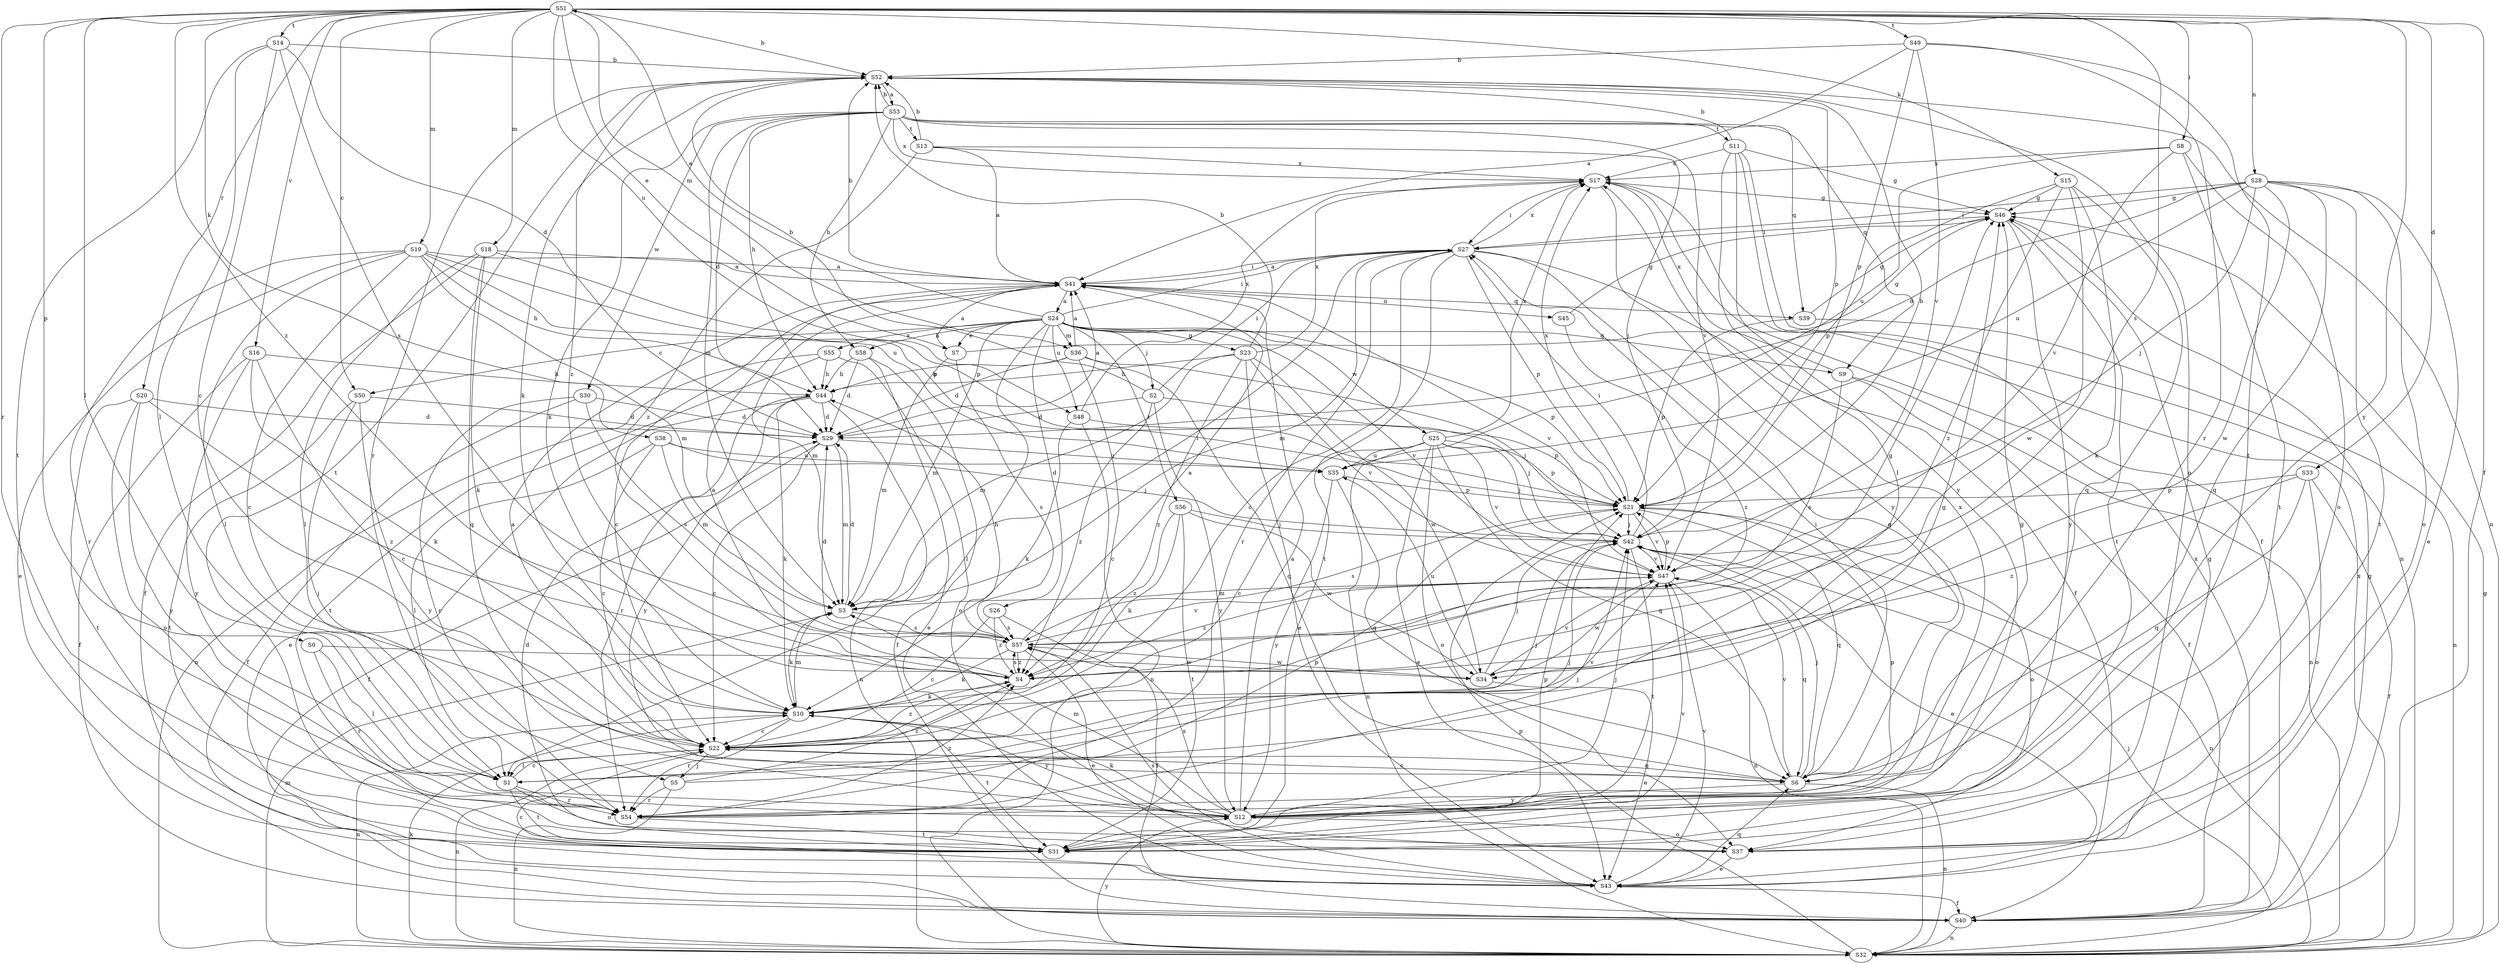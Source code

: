 strict digraph  {
S51;
S24;
S53;
S41;
S52;
S50;
S22;
S33;
S26;
S29;
S7;
S43;
S40;
S23;
S46;
S58;
S44;
S8;
S27;
S2;
S5;
S42;
S15;
S38;
S10;
S1;
S18;
S19;
S36;
S3;
S28;
S32;
S37;
S0;
S21;
S9;
S39;
S6;
S20;
S54;
S57;
S49;
S14;
S56;
S11;
S13;
S31;
S48;
S45;
S35;
S16;
S47;
S25;
S30;
S34;
S55;
S17;
S12;
S4;
S51 -> S52  [label=b];
S51 -> S50  [label=c];
S51 -> S33  [label=d];
S51 -> S7  [label=e];
S51 -> S40  [label=f];
S51 -> S8  [label=i];
S51 -> S15  [label=k];
S51 -> S38  [label=k];
S51 -> S1  [label=l];
S51 -> S18  [label=m];
S51 -> S19  [label=m];
S51 -> S36  [label=m];
S51 -> S28  [label=n];
S51 -> S0  [label=p];
S51 -> S20  [label=r];
S51 -> S54  [label=r];
S51 -> S57  [label=s];
S51 -> S49  [label=t];
S51 -> S14  [label=t];
S51 -> S48  [label=u];
S51 -> S16  [label=v];
S51 -> S12  [label=y];
S51 -> S4  [label=z];
S24 -> S51  [label=a];
S24 -> S50  [label=c];
S24 -> S26  [label=d];
S24 -> S7  [label=e];
S24 -> S23  [label=g];
S24 -> S58  [label=h];
S24 -> S27  [label=i];
S24 -> S2  [label=j];
S24 -> S1  [label=l];
S24 -> S36  [label=m];
S24 -> S3  [label=m];
S24 -> S21  [label=p];
S24 -> S9  [label=q];
S24 -> S56  [label=t];
S24 -> S48  [label=u];
S24 -> S47  [label=v];
S24 -> S25  [label=w];
S24 -> S55  [label=x];
S53 -> S52  [label=b];
S53 -> S29  [label=d];
S53 -> S58  [label=h];
S53 -> S44  [label=h];
S53 -> S10  [label=k];
S53 -> S3  [label=m];
S53 -> S9  [label=q];
S53 -> S39  [label=q];
S53 -> S11  [label=t];
S53 -> S13  [label=t];
S53 -> S47  [label=v];
S53 -> S30  [label=w];
S53 -> S17  [label=x];
S41 -> S24  [label=a];
S41 -> S52  [label=b];
S41 -> S22  [label=c];
S41 -> S27  [label=i];
S41 -> S3  [label=m];
S41 -> S39  [label=q];
S41 -> S45  [label=u];
S41 -> S47  [label=v];
S52 -> S53  [label=a];
S52 -> S10  [label=k];
S52 -> S32  [label=n];
S52 -> S37  [label=o];
S52 -> S21  [label=p];
S52 -> S54  [label=r];
S52 -> S31  [label=t];
S52 -> S4  [label=z];
S50 -> S29  [label=d];
S50 -> S5  [label=j];
S50 -> S31  [label=t];
S50 -> S12  [label=y];
S22 -> S41  [label=a];
S22 -> S5  [label=j];
S22 -> S42  [label=j];
S22 -> S1  [label=l];
S22 -> S32  [label=n];
S22 -> S6  [label=q];
S22 -> S47  [label=v];
S22 -> S4  [label=z];
S33 -> S40  [label=f];
S33 -> S37  [label=o];
S33 -> S21  [label=p];
S33 -> S6  [label=q];
S33 -> S4  [label=z];
S26 -> S22  [label=c];
S26 -> S40  [label=f];
S26 -> S57  [label=s];
S26 -> S4  [label=z];
S29 -> S41  [label=a];
S29 -> S22  [label=c];
S29 -> S40  [label=f];
S29 -> S3  [label=m];
S29 -> S35  [label=u];
S7 -> S41  [label=a];
S7 -> S46  [label=g];
S7 -> S3  [label=m];
S7 -> S57  [label=s];
S43 -> S22  [label=c];
S43 -> S40  [label=f];
S43 -> S46  [label=g];
S43 -> S6  [label=q];
S43 -> S57  [label=s];
S43 -> S47  [label=v];
S40 -> S46  [label=g];
S40 -> S32  [label=n];
S40 -> S17  [label=x];
S23 -> S52  [label=b];
S23 -> S43  [label=e];
S23 -> S44  [label=h];
S23 -> S3  [label=m];
S23 -> S47  [label=v];
S23 -> S34  [label=w];
S23 -> S17  [label=x];
S23 -> S4  [label=z];
S46 -> S27  [label=i];
S46 -> S31  [label=t];
S46 -> S12  [label=y];
S58 -> S29  [label=d];
S58 -> S43  [label=e];
S58 -> S40  [label=f];
S58 -> S44  [label=h];
S44 -> S29  [label=d];
S44 -> S43  [label=e];
S44 -> S10  [label=k];
S44 -> S32  [label=n];
S44 -> S54  [label=r];
S44 -> S12  [label=y];
S8 -> S37  [label=o];
S8 -> S31  [label=t];
S8 -> S35  [label=u];
S8 -> S47  [label=v];
S8 -> S17  [label=x];
S27 -> S41  [label=a];
S27 -> S22  [label=c];
S27 -> S40  [label=f];
S27 -> S3  [label=m];
S27 -> S21  [label=p];
S27 -> S6  [label=q];
S27 -> S54  [label=r];
S27 -> S31  [label=t];
S27 -> S17  [label=x];
S2 -> S52  [label=b];
S2 -> S29  [label=d];
S2 -> S27  [label=i];
S2 -> S42  [label=j];
S2 -> S12  [label=y];
S2 -> S4  [label=z];
S5 -> S46  [label=g];
S5 -> S32  [label=n];
S5 -> S54  [label=r];
S5 -> S4  [label=z];
S42 -> S52  [label=b];
S42 -> S43  [label=e];
S42 -> S27  [label=i];
S42 -> S32  [label=n];
S42 -> S31  [label=t];
S42 -> S47  [label=v];
S15 -> S46  [label=g];
S15 -> S10  [label=k];
S15 -> S21  [label=p];
S15 -> S6  [label=q];
S15 -> S34  [label=w];
S15 -> S4  [label=z];
S38 -> S22  [label=c];
S38 -> S42  [label=j];
S38 -> S1  [label=l];
S38 -> S3  [label=m];
S38 -> S35  [label=u];
S10 -> S22  [label=c];
S10 -> S3  [label=m];
S10 -> S32  [label=n];
S10 -> S54  [label=r];
S10 -> S31  [label=t];
S10 -> S12  [label=y];
S1 -> S22  [label=c];
S1 -> S42  [label=j];
S1 -> S37  [label=o];
S1 -> S54  [label=r];
S1 -> S31  [label=t];
S18 -> S41  [label=a];
S18 -> S40  [label=f];
S18 -> S10  [label=k];
S18 -> S1  [label=l];
S18 -> S21  [label=p];
S18 -> S6  [label=q];
S19 -> S41  [label=a];
S19 -> S22  [label=c];
S19 -> S43  [label=e];
S19 -> S44  [label=h];
S19 -> S1  [label=l];
S19 -> S3  [label=m];
S19 -> S21  [label=p];
S19 -> S54  [label=r];
S19 -> S35  [label=u];
S36 -> S41  [label=a];
S36 -> S22  [label=c];
S36 -> S29  [label=d];
S36 -> S44  [label=h];
S36 -> S42  [label=j];
S36 -> S6  [label=q];
S3 -> S29  [label=d];
S3 -> S27  [label=i];
S3 -> S10  [label=k];
S3 -> S57  [label=s];
S28 -> S29  [label=d];
S28 -> S43  [label=e];
S28 -> S46  [label=g];
S28 -> S27  [label=i];
S28 -> S42  [label=j];
S28 -> S37  [label=o];
S28 -> S6  [label=q];
S28 -> S31  [label=t];
S28 -> S35  [label=u];
S28 -> S34  [label=w];
S32 -> S46  [label=g];
S32 -> S42  [label=j];
S32 -> S10  [label=k];
S32 -> S3  [label=m];
S32 -> S21  [label=p];
S32 -> S17  [label=x];
S32 -> S12  [label=y];
S37 -> S43  [label=e];
S0 -> S1  [label=l];
S0 -> S54  [label=r];
S0 -> S34  [label=w];
S21 -> S42  [label=j];
S21 -> S37  [label=o];
S21 -> S6  [label=q];
S21 -> S57  [label=s];
S21 -> S47  [label=v];
S21 -> S17  [label=x];
S9 -> S40  [label=f];
S9 -> S32  [label=n];
S9 -> S57  [label=s];
S9 -> S17  [label=x];
S39 -> S46  [label=g];
S39 -> S32  [label=n];
S39 -> S21  [label=p];
S6 -> S22  [label=c];
S6 -> S27  [label=i];
S6 -> S42  [label=j];
S6 -> S32  [label=n];
S6 -> S47  [label=v];
S6 -> S12  [label=y];
S20 -> S29  [label=d];
S20 -> S37  [label=o];
S20 -> S31  [label=t];
S20 -> S12  [label=y];
S20 -> S4  [label=z];
S54 -> S46  [label=g];
S54 -> S42  [label=j];
S54 -> S21  [label=p];
S54 -> S31  [label=t];
S54 -> S4  [label=z];
S57 -> S41  [label=a];
S57 -> S29  [label=d];
S57 -> S43  [label=e];
S57 -> S44  [label=h];
S57 -> S10  [label=k];
S57 -> S47  [label=v];
S57 -> S34  [label=w];
S57 -> S4  [label=z];
S49 -> S41  [label=a];
S49 -> S52  [label=b];
S49 -> S21  [label=p];
S49 -> S54  [label=r];
S49 -> S31  [label=t];
S49 -> S47  [label=v];
S14 -> S52  [label=b];
S14 -> S22  [label=c];
S14 -> S29  [label=d];
S14 -> S1  [label=l];
S14 -> S57  [label=s];
S14 -> S31  [label=t];
S56 -> S42  [label=j];
S56 -> S10  [label=k];
S56 -> S31  [label=t];
S56 -> S34  [label=w];
S56 -> S4  [label=z];
S11 -> S52  [label=b];
S11 -> S40  [label=f];
S11 -> S46  [label=g];
S11 -> S1  [label=l];
S11 -> S32  [label=n];
S11 -> S17  [label=x];
S11 -> S12  [label=y];
S13 -> S41  [label=a];
S13 -> S52  [label=b];
S13 -> S42  [label=j];
S13 -> S17  [label=x];
S13 -> S4  [label=z];
S31 -> S29  [label=d];
S31 -> S21  [label=p];
S31 -> S47  [label=v];
S48 -> S10  [label=k];
S48 -> S32  [label=n];
S48 -> S21  [label=p];
S48 -> S17  [label=x];
S45 -> S46  [label=g];
S45 -> S4  [label=z];
S35 -> S21  [label=p];
S35 -> S6  [label=q];
S35 -> S12  [label=y];
S16 -> S22  [label=c];
S16 -> S40  [label=f];
S16 -> S44  [label=h];
S16 -> S10  [label=k];
S16 -> S12  [label=y];
S47 -> S3  [label=m];
S47 -> S32  [label=n];
S47 -> S21  [label=p];
S47 -> S6  [label=q];
S47 -> S34  [label=w];
S47 -> S4  [label=z];
S25 -> S22  [label=c];
S25 -> S43  [label=e];
S25 -> S42  [label=j];
S25 -> S32  [label=n];
S25 -> S37  [label=o];
S25 -> S21  [label=p];
S25 -> S6  [label=q];
S25 -> S35  [label=u];
S25 -> S47  [label=v];
S25 -> S17  [label=x];
S30 -> S29  [label=d];
S30 -> S40  [label=f];
S30 -> S54  [label=r];
S30 -> S57  [label=s];
S34 -> S43  [label=e];
S34 -> S42  [label=j];
S34 -> S35  [label=u];
S34 -> S47  [label=v];
S55 -> S44  [label=h];
S55 -> S32  [label=n];
S55 -> S37  [label=o];
S55 -> S31  [label=t];
S17 -> S46  [label=g];
S17 -> S27  [label=i];
S17 -> S12  [label=y];
S12 -> S41  [label=a];
S12 -> S42  [label=j];
S12 -> S10  [label=k];
S12 -> S3  [label=m];
S12 -> S37  [label=o];
S12 -> S21  [label=p];
S12 -> S57  [label=s];
S12 -> S17  [label=x];
S4 -> S41  [label=a];
S4 -> S46  [label=g];
S4 -> S10  [label=k];
S4 -> S57  [label=s];
}
